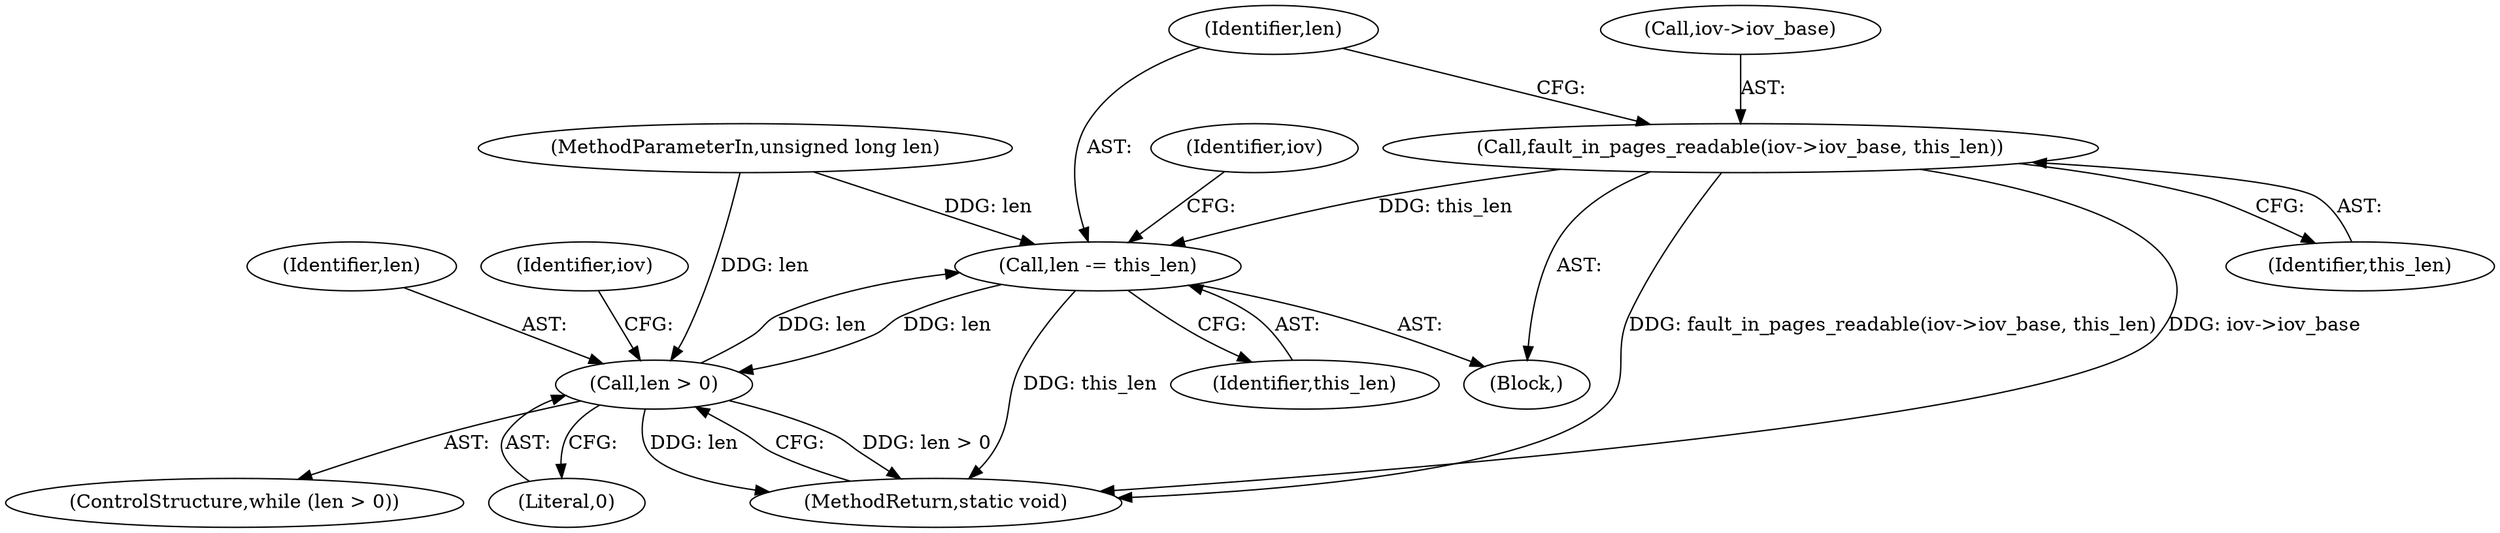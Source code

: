 digraph "1_linux_f0d1bec9d58d4c038d0ac958c9af82be6eb18045@API" {
"1000117" [label="(Call,fault_in_pages_readable(iov->iov_base, this_len))"];
"1000122" [label="(Call,len -= this_len)"];
"1000112" [label="(Call,len > 0)"];
"1000123" [label="(Identifier,len)"];
"1000115" [label="(Block,)"];
"1000121" [label="(Identifier,this_len)"];
"1000127" [label="(MethodReturn,static void)"];
"1000122" [label="(Call,len -= this_len)"];
"1000112" [label="(Call,len > 0)"];
"1000114" [label="(Literal,0)"];
"1000126" [label="(Identifier,iov)"];
"1000119" [label="(Identifier,iov)"];
"1000124" [label="(Identifier,this_len)"];
"1000102" [label="(MethodParameterIn,unsigned long len)"];
"1000111" [label="(ControlStructure,while (len > 0))"];
"1000113" [label="(Identifier,len)"];
"1000118" [label="(Call,iov->iov_base)"];
"1000117" [label="(Call,fault_in_pages_readable(iov->iov_base, this_len))"];
"1000117" -> "1000115"  [label="AST: "];
"1000117" -> "1000121"  [label="CFG: "];
"1000118" -> "1000117"  [label="AST: "];
"1000121" -> "1000117"  [label="AST: "];
"1000123" -> "1000117"  [label="CFG: "];
"1000117" -> "1000127"  [label="DDG: fault_in_pages_readable(iov->iov_base, this_len)"];
"1000117" -> "1000127"  [label="DDG: iov->iov_base"];
"1000117" -> "1000122"  [label="DDG: this_len"];
"1000122" -> "1000115"  [label="AST: "];
"1000122" -> "1000124"  [label="CFG: "];
"1000123" -> "1000122"  [label="AST: "];
"1000124" -> "1000122"  [label="AST: "];
"1000126" -> "1000122"  [label="CFG: "];
"1000122" -> "1000127"  [label="DDG: this_len"];
"1000122" -> "1000112"  [label="DDG: len"];
"1000112" -> "1000122"  [label="DDG: len"];
"1000102" -> "1000122"  [label="DDG: len"];
"1000112" -> "1000111"  [label="AST: "];
"1000112" -> "1000114"  [label="CFG: "];
"1000113" -> "1000112"  [label="AST: "];
"1000114" -> "1000112"  [label="AST: "];
"1000119" -> "1000112"  [label="CFG: "];
"1000127" -> "1000112"  [label="CFG: "];
"1000112" -> "1000127"  [label="DDG: len > 0"];
"1000112" -> "1000127"  [label="DDG: len"];
"1000102" -> "1000112"  [label="DDG: len"];
}
